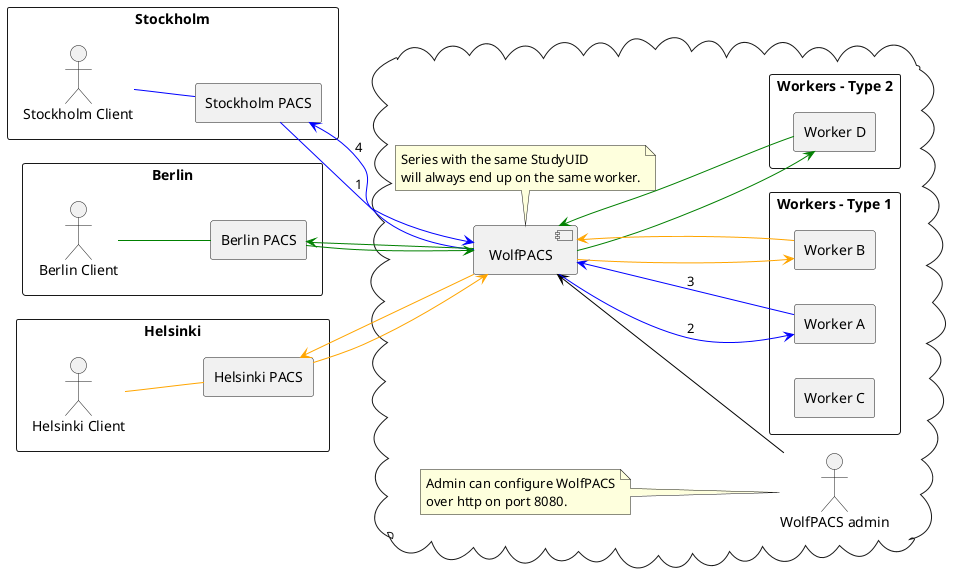 @startuml
left to right direction
skinparam packageStyle rectangle

package Stockholm {
actor "Stockholm Client" as S_CLIENT
agent "Stockholm PACS" as S_PACS
}

package Berlin {
actor "Berlin Client" as B_CLIENT
agent "Berlin PACS" as B_PACS
}

package Helsinki {
actor "Helsinki Client" as H_CLIENT
agent "Helsinki PACS" as H_PACS
}

cloud {

component "WolfPACS" as WP

package "Workers - Type 1" {
	agent "Worker A" as WA
	agent "Worker B" as WB
	agent "Worker C" as WC
}

package "Workers - Type 2"{
	agent "Worker D" as WD
}

note bottom of WP
     Series with the same StudyUID
     will always end up on the same worker.
end note

actor "WolfPACS admin" as ADMIN

note left of ADMIN
     Admin can configure WolfPACS
     over http on port 8080.
end note
}

WP <-[#black]- ADMIN


S_CLIENT -[#blue]- S_PACS

S_PACS -[#blue]-> WP : 1

WP -[#blue]-> WA : 2

WP <-[#blue]- WA : 3

WP -[#blue]-> S_PACS : 4



B_CLIENT -[#green]- B_PACS

B_PACS -[#green]-> WP

WP -[#green]-> WD

WP <-[#green]- WD

WP -[#green]-> B_PACS



H_CLIENT -[#orange]- H_PACS

H_PACS -[#orange]-> WP

WP -[#orange]-> WB

WP <-[#orange]- WB

WP -[#orange]-> H_PACS

@enduml

